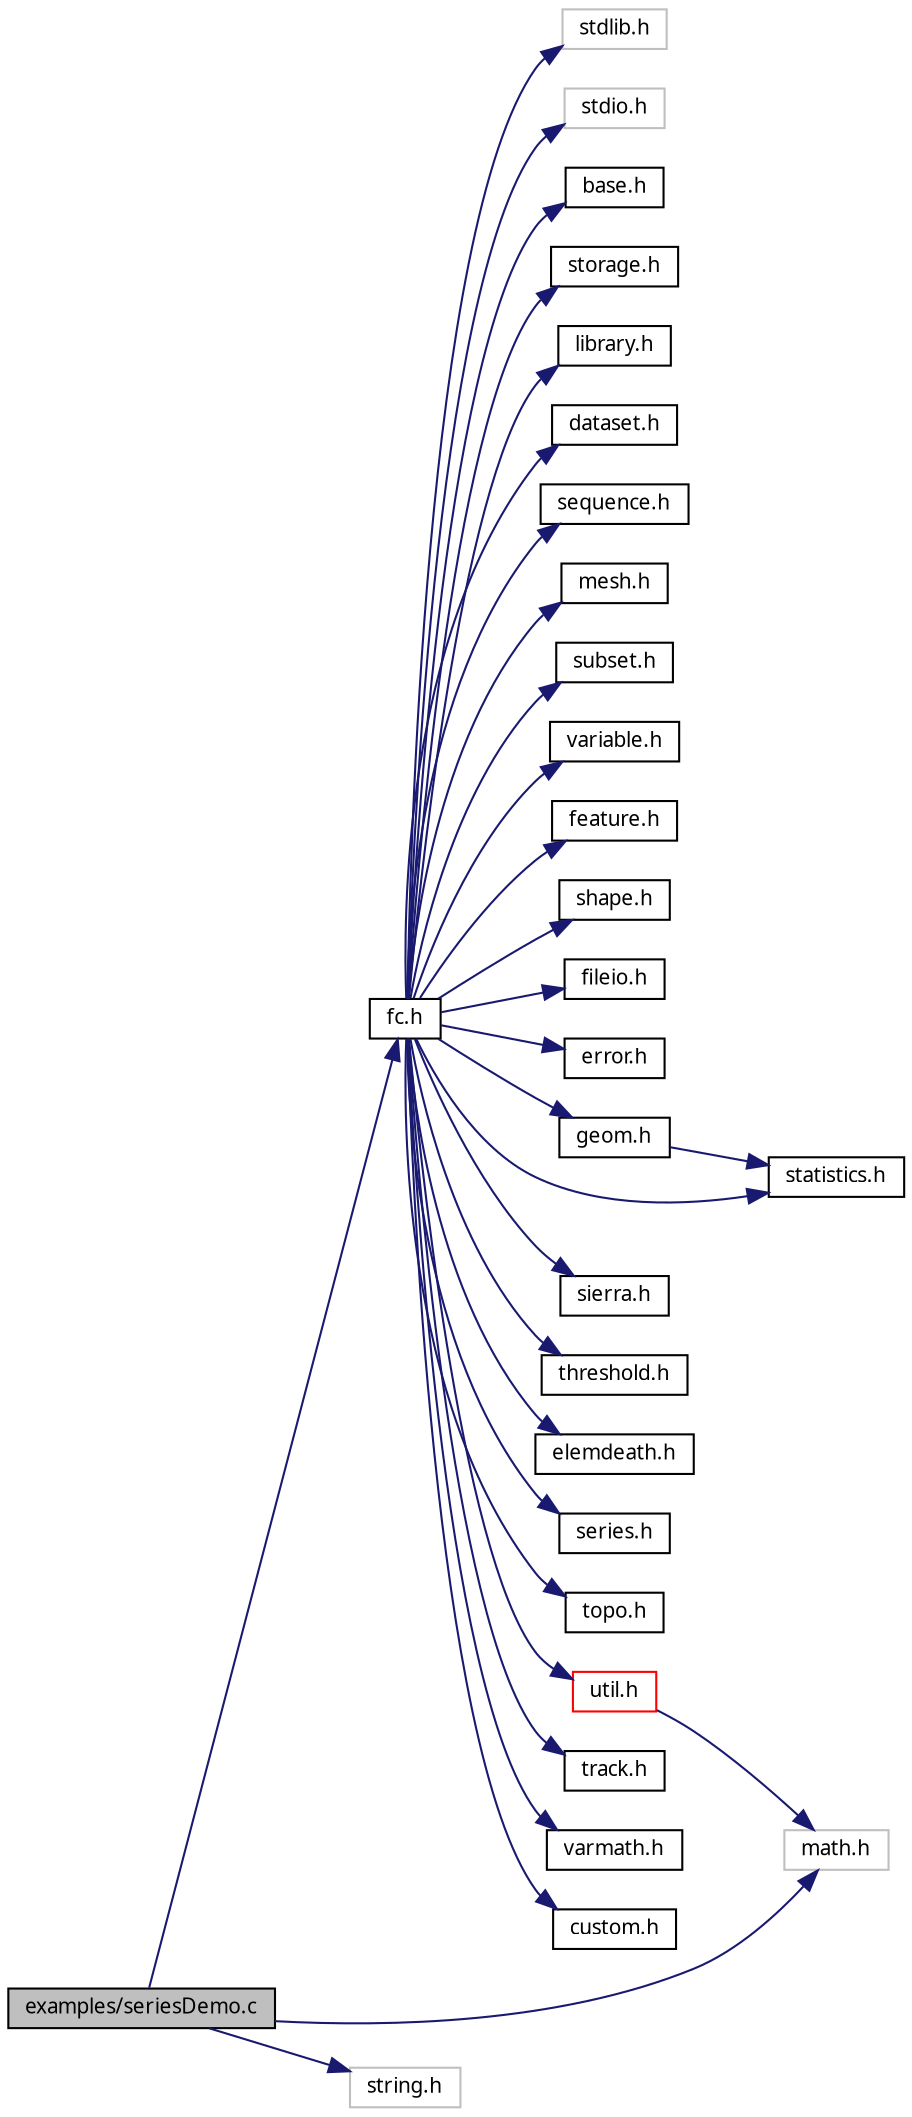 digraph G
{
  edge [fontname="FreeSans.ttf",fontsize=10,labelfontname="FreeSans.ttf",labelfontsize=10];
  node [fontname="FreeSans.ttf",fontsize=10,shape=record];
  rankdir=LR;
  Node1 [label="examples/seriesDemo.c",height=0.2,width=0.4,color="black", fillcolor="grey75", style="filled" fontcolor="black"];
  Node1 -> Node2 [color="midnightblue",fontsize=10,style="solid",fontname="FreeSans.ttf"];
  Node2 [label="fc.h",height=0.2,width=0.4,color="black", fillcolor="white", style="filled",URL="$fc_8h.html"];
  Node2 -> Node3 [color="midnightblue",fontsize=10,style="solid",fontname="FreeSans.ttf"];
  Node3 [label="stdlib.h",height=0.2,width=0.4,color="grey75", fillcolor="white", style="filled"];
  Node2 -> Node4 [color="midnightblue",fontsize=10,style="solid",fontname="FreeSans.ttf"];
  Node4 [label="stdio.h",height=0.2,width=0.4,color="grey75", fillcolor="white", style="filled"];
  Node2 -> Node5 [color="midnightblue",fontsize=10,style="solid",fontname="FreeSans.ttf"];
  Node5 [label="base.h",height=0.2,width=0.4,color="black", fillcolor="white", style="filled",URL="$base_8h.html"];
  Node2 -> Node6 [color="midnightblue",fontsize=10,style="solid",fontname="FreeSans.ttf"];
  Node6 [label="storage.h",height=0.2,width=0.4,color="black", fillcolor="white", style="filled",URL="$storage_8h.html"];
  Node2 -> Node7 [color="midnightblue",fontsize=10,style="solid",fontname="FreeSans.ttf"];
  Node7 [label="library.h",height=0.2,width=0.4,color="black", fillcolor="white", style="filled",URL="$library_8h.html"];
  Node2 -> Node8 [color="midnightblue",fontsize=10,style="solid",fontname="FreeSans.ttf"];
  Node8 [label="dataset.h",height=0.2,width=0.4,color="black", fillcolor="white", style="filled",URL="$dataset_8h.html"];
  Node2 -> Node9 [color="midnightblue",fontsize=10,style="solid",fontname="FreeSans.ttf"];
  Node9 [label="sequence.h",height=0.2,width=0.4,color="black", fillcolor="white", style="filled",URL="$sequence_8h.html"];
  Node2 -> Node10 [color="midnightblue",fontsize=10,style="solid",fontname="FreeSans.ttf"];
  Node10 [label="mesh.h",height=0.2,width=0.4,color="black", fillcolor="white", style="filled",URL="$mesh_8h.html"];
  Node2 -> Node11 [color="midnightblue",fontsize=10,style="solid",fontname="FreeSans.ttf"];
  Node11 [label="subset.h",height=0.2,width=0.4,color="black", fillcolor="white", style="filled",URL="$subset_8h.html"];
  Node2 -> Node12 [color="midnightblue",fontsize=10,style="solid",fontname="FreeSans.ttf"];
  Node12 [label="variable.h",height=0.2,width=0.4,color="black", fillcolor="white", style="filled",URL="$variable_8h.html"];
  Node2 -> Node13 [color="midnightblue",fontsize=10,style="solid",fontname="FreeSans.ttf"];
  Node13 [label="feature.h",height=0.2,width=0.4,color="black", fillcolor="white", style="filled",URL="$feature_8h.html"];
  Node2 -> Node14 [color="midnightblue",fontsize=10,style="solid",fontname="FreeSans.ttf"];
  Node14 [label="shape.h",height=0.2,width=0.4,color="black", fillcolor="white", style="filled",URL="$shape_8h.html"];
  Node2 -> Node15 [color="midnightblue",fontsize=10,style="solid",fontname="FreeSans.ttf"];
  Node15 [label="fileio.h",height=0.2,width=0.4,color="black", fillcolor="white", style="filled",URL="$fileio_8h.html"];
  Node2 -> Node16 [color="midnightblue",fontsize=10,style="solid",fontname="FreeSans.ttf"];
  Node16 [label="error.h",height=0.2,width=0.4,color="black", fillcolor="white", style="filled",URL="$error_8h.html"];
  Node2 -> Node17 [color="midnightblue",fontsize=10,style="solid",fontname="FreeSans.ttf"];
  Node17 [label="geom.h",height=0.2,width=0.4,color="black", fillcolor="white", style="filled",URL="$geom_8h.html"];
  Node17 -> Node18 [color="midnightblue",fontsize=10,style="solid",fontname="FreeSans.ttf"];
  Node18 [label="statistics.h",height=0.2,width=0.4,color="black", fillcolor="white", style="filled",URL="$statistics_8h.html"];
  Node2 -> Node19 [color="midnightblue",fontsize=10,style="solid",fontname="FreeSans.ttf"];
  Node19 [label="sierra.h",height=0.2,width=0.4,color="black", fillcolor="white", style="filled",URL="$sierra_8h.html"];
  Node2 -> Node18 [color="midnightblue",fontsize=10,style="solid",fontname="FreeSans.ttf"];
  Node2 -> Node20 [color="midnightblue",fontsize=10,style="solid",fontname="FreeSans.ttf"];
  Node20 [label="threshold.h",height=0.2,width=0.4,color="black", fillcolor="white", style="filled",URL="$threshold_8h.html"];
  Node2 -> Node21 [color="midnightblue",fontsize=10,style="solid",fontname="FreeSans.ttf"];
  Node21 [label="elemdeath.h",height=0.2,width=0.4,color="black", fillcolor="white", style="filled",URL="$elemdeath_8h.html"];
  Node2 -> Node22 [color="midnightblue",fontsize=10,style="solid",fontname="FreeSans.ttf"];
  Node22 [label="series.h",height=0.2,width=0.4,color="black", fillcolor="white", style="filled",URL="$series_8h.html"];
  Node2 -> Node23 [color="midnightblue",fontsize=10,style="solid",fontname="FreeSans.ttf"];
  Node23 [label="topo.h",height=0.2,width=0.4,color="black", fillcolor="white", style="filled",URL="$topo_8h.html"];
  Node2 -> Node24 [color="midnightblue",fontsize=10,style="solid",fontname="FreeSans.ttf"];
  Node24 [label="util.h",height=0.2,width=0.4,color="red", fillcolor="white", style="filled",URL="$util_8h.html"];
  Node24 -> Node25 [color="midnightblue",fontsize=10,style="solid",fontname="FreeSans.ttf"];
  Node25 [label="math.h",height=0.2,width=0.4,color="grey75", fillcolor="white", style="filled"];
  Node2 -> Node26 [color="midnightblue",fontsize=10,style="solid",fontname="FreeSans.ttf"];
  Node26 [label="track.h",height=0.2,width=0.4,color="black", fillcolor="white", style="filled",URL="$track_8h.html"];
  Node2 -> Node27 [color="midnightblue",fontsize=10,style="solid",fontname="FreeSans.ttf"];
  Node27 [label="varmath.h",height=0.2,width=0.4,color="black", fillcolor="white", style="filled",URL="$varmath_8h.html"];
  Node2 -> Node28 [color="midnightblue",fontsize=10,style="solid",fontname="FreeSans.ttf"];
  Node28 [label="custom.h",height=0.2,width=0.4,color="black", fillcolor="white", style="filled",URL="$custom_8h.html"];
  Node1 -> Node25 [color="midnightblue",fontsize=10,style="solid",fontname="FreeSans.ttf"];
  Node1 -> Node29 [color="midnightblue",fontsize=10,style="solid",fontname="FreeSans.ttf"];
  Node29 [label="string.h",height=0.2,width=0.4,color="grey75", fillcolor="white", style="filled"];
}

